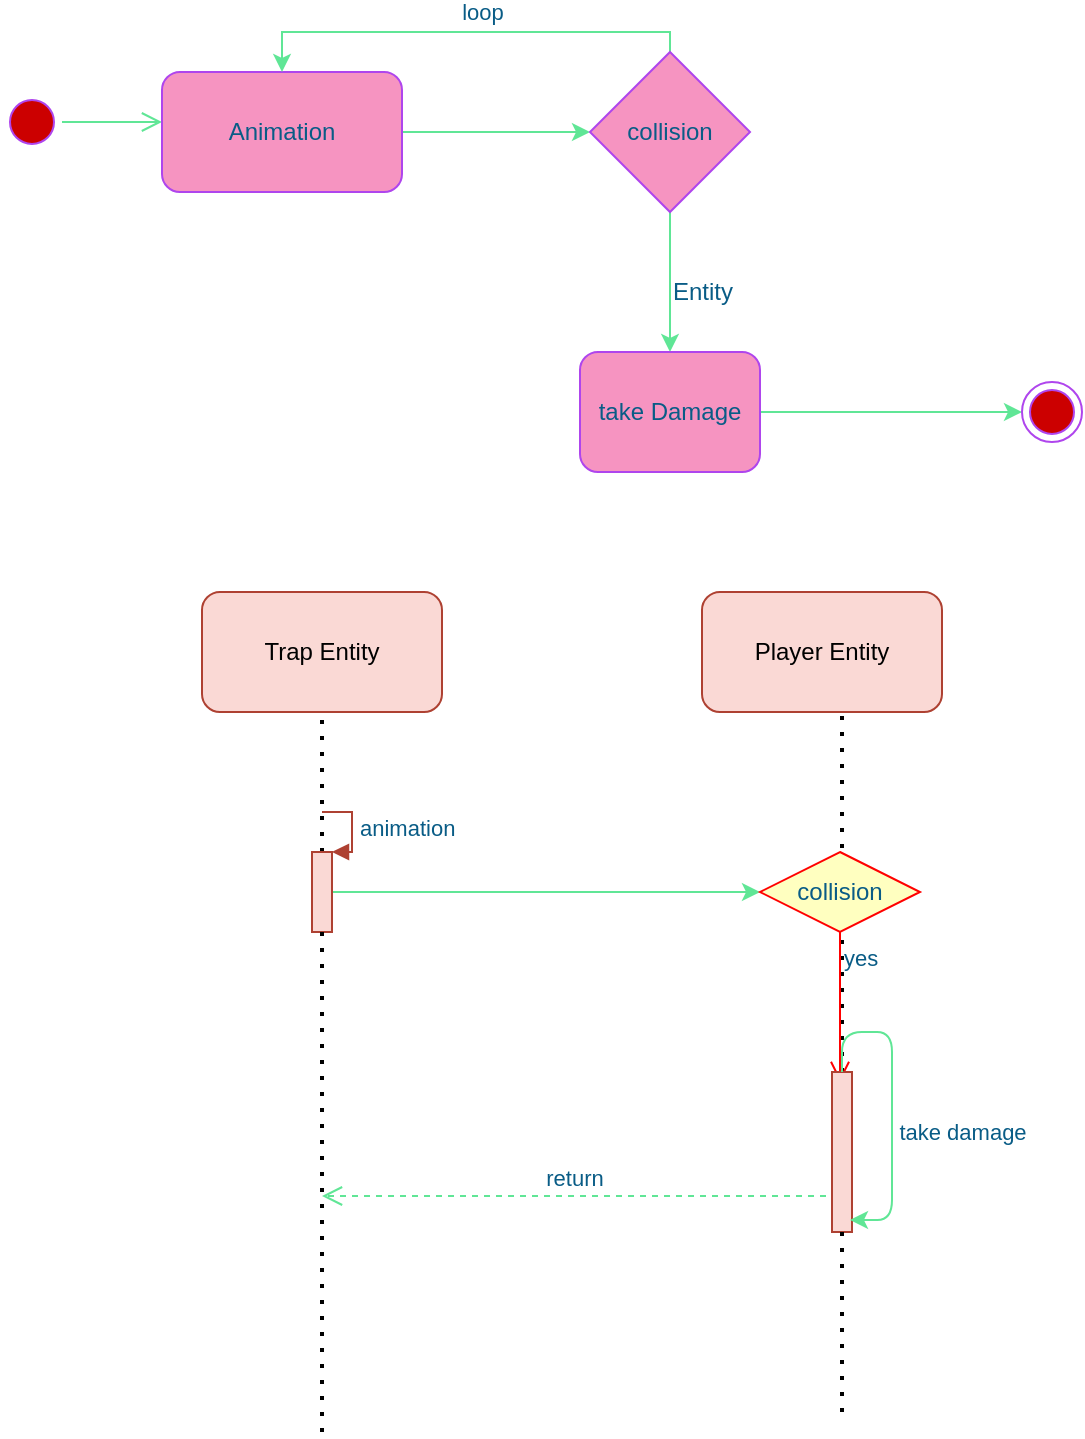 <mxfile version="15.8.8" type="device"><diagram id="tLVaPFszf-zjxy-PTHWq" name="Page-1"><mxGraphModel dx="699" dy="486" grid="1" gridSize="10" guides="1" tooltips="1" connect="1" arrows="1" fold="1" page="1" pageScale="1" pageWidth="827" pageHeight="1169" math="0" shadow="0"><root><mxCell id="0"/><mxCell id="1" parent="0"/><mxCell id="vrPNpA6Aoa4UBw4FASQv-1" value="" style="ellipse;html=1;shape=startState;fillColor=#CC0000;strokeColor=#AF45ED;fontColor=#095C86;" vertex="1" parent="1"><mxGeometry x="40" y="90" width="30" height="30" as="geometry"/></mxCell><mxCell id="vrPNpA6Aoa4UBw4FASQv-2" value="" style="edgeStyle=orthogonalEdgeStyle;html=1;verticalAlign=bottom;endArrow=open;endSize=8;strokeColor=#60E696;rounded=0;fontColor=#095C86;" edge="1" source="vrPNpA6Aoa4UBw4FASQv-1" parent="1"><mxGeometry relative="1" as="geometry"><mxPoint x="120" y="105" as="targetPoint"/></mxGeometry></mxCell><mxCell id="vrPNpA6Aoa4UBw4FASQv-5" style="edgeStyle=orthogonalEdgeStyle;rounded=0;orthogonalLoop=1;jettySize=auto;html=1;entryX=0;entryY=0.5;entryDx=0;entryDy=0;strokeColor=#60E696;fontColor=#095C86;" edge="1" parent="1" source="vrPNpA6Aoa4UBw4FASQv-3" target="vrPNpA6Aoa4UBw4FASQv-6"><mxGeometry relative="1" as="geometry"><mxPoint x="360" y="110" as="targetPoint"/></mxGeometry></mxCell><mxCell id="vrPNpA6Aoa4UBw4FASQv-3" value="Animation" style="rounded=1;whiteSpace=wrap;html=1;fillColor=#F694C1;strokeColor=#AF45ED;fontColor=#095C86;" vertex="1" parent="1"><mxGeometry x="120" y="80" width="120" height="60" as="geometry"/></mxCell><mxCell id="vrPNpA6Aoa4UBw4FASQv-7" style="edgeStyle=orthogonalEdgeStyle;rounded=0;orthogonalLoop=1;jettySize=auto;html=1;entryX=0.5;entryY=0;entryDx=0;entryDy=0;strokeColor=#60E696;fontColor=#095C86;" edge="1" parent="1" source="vrPNpA6Aoa4UBw4FASQv-6" target="vrPNpA6Aoa4UBw4FASQv-3"><mxGeometry relative="1" as="geometry"><Array as="points"><mxPoint x="374" y="60"/><mxPoint x="180" y="60"/></Array></mxGeometry></mxCell><mxCell id="vrPNpA6Aoa4UBw4FASQv-8" value="loop" style="edgeLabel;html=1;align=center;verticalAlign=middle;resizable=0;points=[];fontColor=#095C86;" vertex="1" connectable="0" parent="vrPNpA6Aoa4UBw4FASQv-7"><mxGeometry x="0.125" y="3" relative="1" as="geometry"><mxPoint x="22" y="-13" as="offset"/></mxGeometry></mxCell><mxCell id="vrPNpA6Aoa4UBw4FASQv-12" style="edgeStyle=orthogonalEdgeStyle;rounded=0;orthogonalLoop=1;jettySize=auto;html=1;entryX=0.5;entryY=0;entryDx=0;entryDy=0;strokeColor=#60E696;fontColor=#095C86;" edge="1" parent="1" source="vrPNpA6Aoa4UBw4FASQv-6" target="vrPNpA6Aoa4UBw4FASQv-11"><mxGeometry relative="1" as="geometry"/></mxCell><mxCell id="vrPNpA6Aoa4UBw4FASQv-6" value="collision" style="rhombus;whiteSpace=wrap;html=1;fillColor=#F694C1;strokeColor=#AF45ED;fontColor=#095C86;" vertex="1" parent="1"><mxGeometry x="334" y="70" width="80" height="80" as="geometry"/></mxCell><mxCell id="vrPNpA6Aoa4UBw4FASQv-15" style="edgeStyle=orthogonalEdgeStyle;rounded=0;orthogonalLoop=1;jettySize=auto;html=1;entryX=0;entryY=0.5;entryDx=0;entryDy=0;strokeColor=#60E696;fontColor=#095C86;" edge="1" parent="1" source="vrPNpA6Aoa4UBw4FASQv-11" target="vrPNpA6Aoa4UBw4FASQv-13"><mxGeometry relative="1" as="geometry"/></mxCell><mxCell id="vrPNpA6Aoa4UBw4FASQv-11" value="take Damage" style="rounded=1;whiteSpace=wrap;html=1;fillColor=#F694C1;strokeColor=#AF45ED;fontColor=#095C86;" vertex="1" parent="1"><mxGeometry x="329" y="220" width="90" height="60" as="geometry"/></mxCell><mxCell id="vrPNpA6Aoa4UBw4FASQv-13" value="" style="ellipse;html=1;shape=endState;fillColor=#CC0000;strokeColor=#AF45ED;fontColor=#095C86;" vertex="1" parent="1"><mxGeometry x="550" y="235" width="30" height="30" as="geometry"/></mxCell><mxCell id="vrPNpA6Aoa4UBw4FASQv-14" value="&lt;span&gt;Entity&lt;/span&gt;" style="text;html=1;align=center;verticalAlign=middle;resizable=0;points=[];autosize=1;strokeColor=none;fillColor=none;fontColor=#095C86;" vertex="1" parent="1"><mxGeometry x="365" y="180" width="50" height="20" as="geometry"/></mxCell><mxCell id="vrPNpA6Aoa4UBw4FASQv-17" value="Trap Entity" style="rounded=1;whiteSpace=wrap;html=1;sketch=0;strokeColor=#ae4132;fillColor=#fad9d5;" vertex="1" parent="1"><mxGeometry x="140" y="340" width="120" height="60" as="geometry"/></mxCell><mxCell id="vrPNpA6Aoa4UBw4FASQv-18" value="Player Entity" style="rounded=1;whiteSpace=wrap;html=1;sketch=0;strokeColor=#ae4132;fillColor=#fad9d5;" vertex="1" parent="1"><mxGeometry x="390" y="340" width="120" height="60" as="geometry"/></mxCell><mxCell id="vrPNpA6Aoa4UBw4FASQv-19" value="" style="endArrow=none;dashed=1;html=1;dashPattern=1 3;strokeWidth=2;rounded=1;sketch=0;fontColor=#095C86;fillColor=#F694C1;curved=0;entryX=0.5;entryY=1;entryDx=0;entryDy=0;startArrow=none;" edge="1" parent="1" source="vrPNpA6Aoa4UBw4FASQv-21" target="vrPNpA6Aoa4UBw4FASQv-17"><mxGeometry width="50" height="50" relative="1" as="geometry"><mxPoint x="200" y="760" as="sourcePoint"/><mxPoint x="210" y="420" as="targetPoint"/><Array as="points"/></mxGeometry></mxCell><mxCell id="vrPNpA6Aoa4UBw4FASQv-20" value="" style="endArrow=none;dashed=1;html=1;dashPattern=1 3;strokeWidth=2;rounded=1;sketch=0;fontColor=#095C86;fillColor=#F694C1;curved=0;entryX=0.5;entryY=1;entryDx=0;entryDy=0;startArrow=none;" edge="1" parent="1" source="vrPNpA6Aoa4UBw4FASQv-29"><mxGeometry width="50" height="50" relative="1" as="geometry"><mxPoint x="460" y="750" as="sourcePoint"/><mxPoint x="460" y="400" as="targetPoint"/></mxGeometry></mxCell><mxCell id="vrPNpA6Aoa4UBw4FASQv-22" value="animation" style="edgeStyle=orthogonalEdgeStyle;html=1;align=left;spacingLeft=2;endArrow=block;rounded=0;entryX=1;entryY=0;sketch=0;fontColor=#095C86;strokeColor=#ae4132;fillColor=#fad9d5;curved=0;" edge="1" target="vrPNpA6Aoa4UBw4FASQv-21" parent="1"><mxGeometry relative="1" as="geometry"><mxPoint x="200" y="450" as="sourcePoint"/><Array as="points"><mxPoint x="215" y="450"/></Array></mxGeometry></mxCell><mxCell id="vrPNpA6Aoa4UBw4FASQv-28" style="edgeStyle=orthogonalEdgeStyle;curved=0;rounded=1;sketch=0;orthogonalLoop=1;jettySize=auto;html=1;fontColor=#095C86;strokeColor=#60E696;fillColor=#F694C1;" edge="1" parent="1" source="vrPNpA6Aoa4UBw4FASQv-21" target="vrPNpA6Aoa4UBw4FASQv-25"><mxGeometry relative="1" as="geometry"/></mxCell><mxCell id="vrPNpA6Aoa4UBw4FASQv-21" value="" style="html=1;points=[];perimeter=orthogonalPerimeter;rounded=0;sketch=0;strokeColor=#ae4132;fillColor=#fad9d5;" vertex="1" parent="1"><mxGeometry x="195" y="470" width="10" height="40" as="geometry"/></mxCell><mxCell id="vrPNpA6Aoa4UBw4FASQv-23" value="" style="endArrow=none;dashed=1;html=1;dashPattern=1 3;strokeWidth=2;rounded=1;sketch=0;fontColor=#095C86;fillColor=#F694C1;curved=0;entryX=0.5;entryY=1;entryDx=0;entryDy=0;" edge="1" parent="1" target="vrPNpA6Aoa4UBw4FASQv-21"><mxGeometry width="50" height="50" relative="1" as="geometry"><mxPoint x="200" y="760" as="sourcePoint"/><mxPoint x="200" y="400" as="targetPoint"/><Array as="points"><mxPoint x="200" y="730"/></Array></mxGeometry></mxCell><mxCell id="vrPNpA6Aoa4UBw4FASQv-25" value="collision" style="rhombus;whiteSpace=wrap;html=1;fillColor=#ffffc0;strokeColor=#ff0000;rounded=0;sketch=0;fontColor=#095C86;" vertex="1" parent="1"><mxGeometry x="419" y="470" width="80" height="40" as="geometry"/></mxCell><mxCell id="vrPNpA6Aoa4UBw4FASQv-27" value="yes" style="edgeStyle=orthogonalEdgeStyle;html=1;align=left;verticalAlign=top;endArrow=open;endSize=8;strokeColor=#ff0000;rounded=1;sketch=0;fontColor=#095C86;fillColor=#F694C1;curved=0;" edge="1" source="vrPNpA6Aoa4UBw4FASQv-25" parent="1"><mxGeometry x="-1" relative="1" as="geometry"><mxPoint x="459" y="585" as="targetPoint"/></mxGeometry></mxCell><mxCell id="vrPNpA6Aoa4UBw4FASQv-29" value="" style="html=1;points=[];perimeter=orthogonalPerimeter;rounded=0;sketch=0;strokeColor=#ae4132;fillColor=#fad9d5;" vertex="1" parent="1"><mxGeometry x="455" y="580" width="10" height="80" as="geometry"/></mxCell><mxCell id="vrPNpA6Aoa4UBw4FASQv-30" value="" style="endArrow=none;dashed=1;html=1;dashPattern=1 3;strokeWidth=2;rounded=1;sketch=0;fontColor=#095C86;fillColor=#F694C1;curved=0;entryX=0.5;entryY=1;entryDx=0;entryDy=0;" edge="1" parent="1" target="vrPNpA6Aoa4UBw4FASQv-29"><mxGeometry width="50" height="50" relative="1" as="geometry"><mxPoint x="460" y="750" as="sourcePoint"/><mxPoint x="460" y="400" as="targetPoint"/></mxGeometry></mxCell><mxCell id="vrPNpA6Aoa4UBw4FASQv-32" value="return" style="html=1;verticalAlign=bottom;endArrow=open;dashed=1;endSize=8;rounded=1;sketch=0;fontColor=#095C86;strokeColor=#60E696;fillColor=#F694C1;curved=0;exitX=-0.3;exitY=0.775;exitDx=0;exitDy=0;exitPerimeter=0;" edge="1" parent="1" source="vrPNpA6Aoa4UBw4FASQv-29"><mxGeometry relative="1" as="geometry"><mxPoint x="270" y="550" as="sourcePoint"/><mxPoint x="200" y="642" as="targetPoint"/></mxGeometry></mxCell><mxCell id="vrPNpA6Aoa4UBw4FASQv-33" style="edgeStyle=orthogonalEdgeStyle;curved=0;rounded=1;sketch=0;orthogonalLoop=1;jettySize=auto;html=1;entryX=0.9;entryY=0.925;entryDx=0;entryDy=0;entryPerimeter=0;fontColor=#095C86;strokeColor=#60E696;fillColor=#F694C1;" edge="1" parent="1" source="vrPNpA6Aoa4UBw4FASQv-29" target="vrPNpA6Aoa4UBw4FASQv-29"><mxGeometry relative="1" as="geometry"/></mxCell><mxCell id="vrPNpA6Aoa4UBw4FASQv-34" value="take damage" style="edgeLabel;html=1;align=center;verticalAlign=middle;resizable=0;points=[];fontColor=#095C86;" vertex="1" connectable="0" parent="vrPNpA6Aoa4UBw4FASQv-33"><mxGeometry x="0.45" y="4" relative="1" as="geometry"><mxPoint x="31" y="-21" as="offset"/></mxGeometry></mxCell></root></mxGraphModel></diagram></mxfile>
